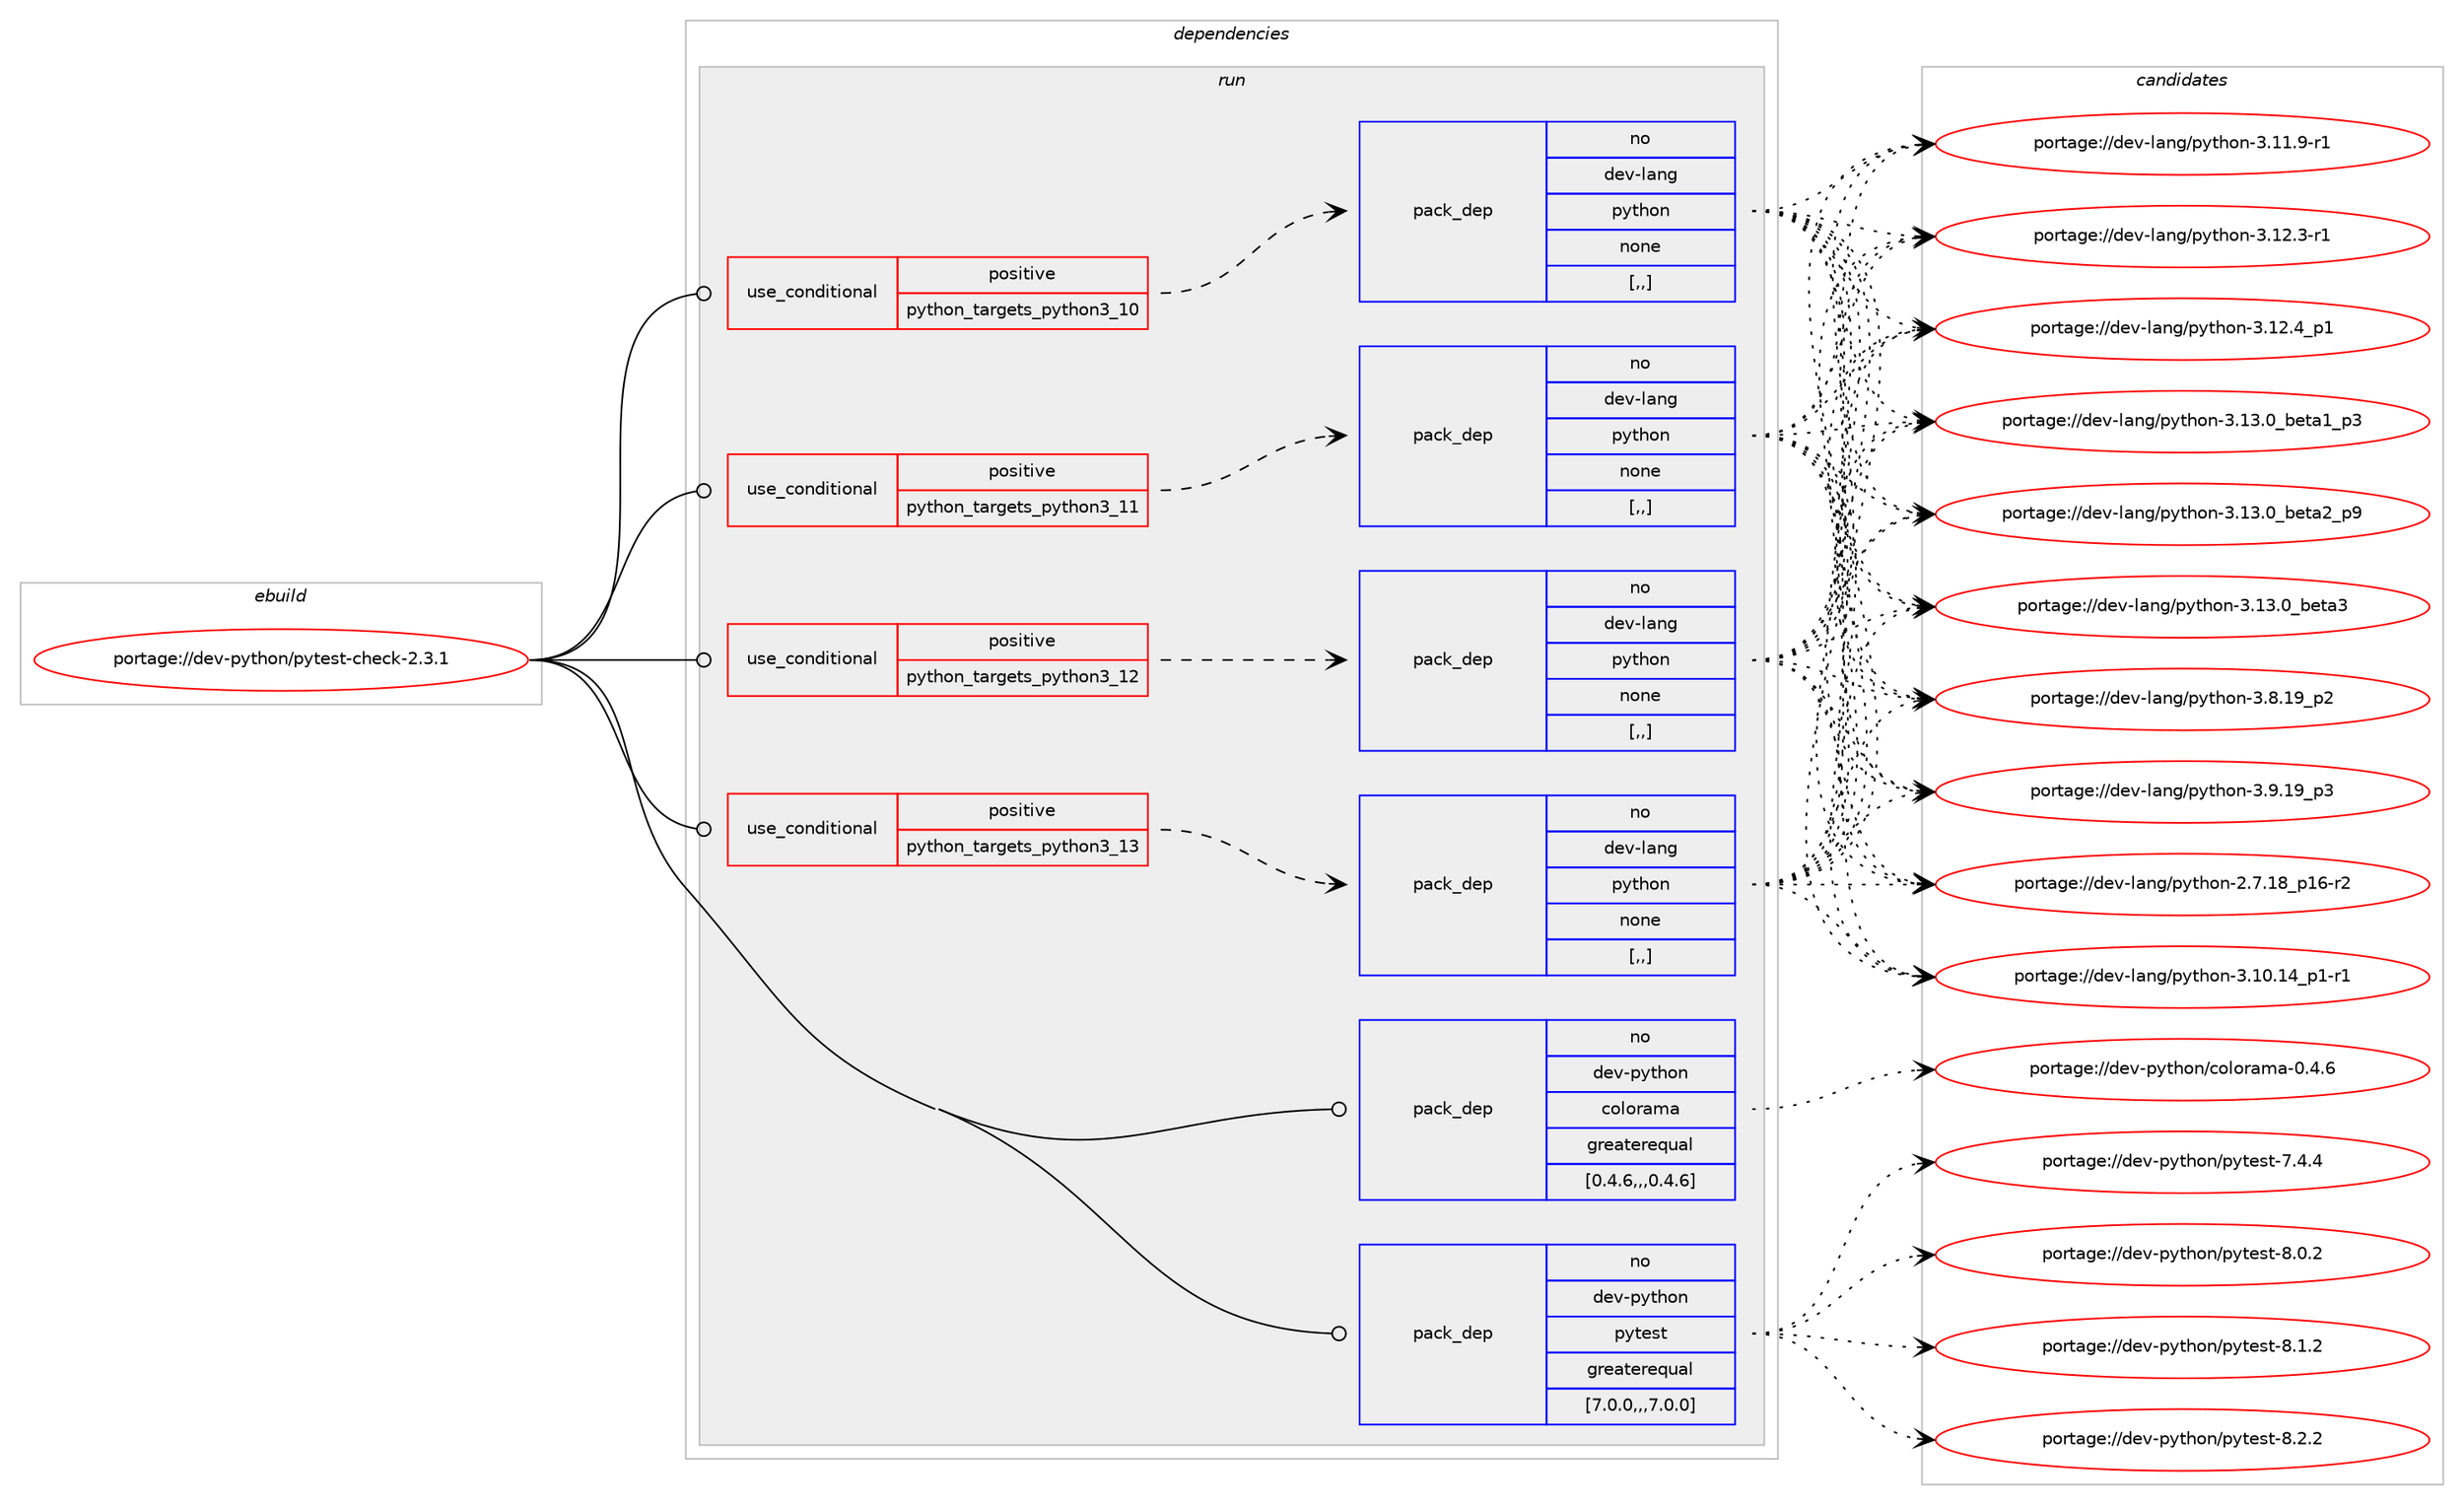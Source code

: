 digraph prolog {

# *************
# Graph options
# *************

newrank=true;
concentrate=true;
compound=true;
graph [rankdir=LR,fontname=Helvetica,fontsize=10,ranksep=1.5];#, ranksep=2.5, nodesep=0.2];
edge  [arrowhead=vee];
node  [fontname=Helvetica,fontsize=10];

# **********
# The ebuild
# **********

subgraph cluster_leftcol {
color=gray;
rank=same;
label=<<i>ebuild</i>>;
id [label="portage://dev-python/pytest-check-2.3.1", color=red, width=4, href="../dev-python/pytest-check-2.3.1.svg"];
}

# ****************
# The dependencies
# ****************

subgraph cluster_midcol {
color=gray;
label=<<i>dependencies</i>>;
subgraph cluster_compile {
fillcolor="#eeeeee";
style=filled;
label=<<i>compile</i>>;
}
subgraph cluster_compileandrun {
fillcolor="#eeeeee";
style=filled;
label=<<i>compile and run</i>>;
}
subgraph cluster_run {
fillcolor="#eeeeee";
style=filled;
label=<<i>run</i>>;
subgraph cond36668 {
dependency155025 [label=<<TABLE BORDER="0" CELLBORDER="1" CELLSPACING="0" CELLPADDING="4"><TR><TD ROWSPAN="3" CELLPADDING="10">use_conditional</TD></TR><TR><TD>positive</TD></TR><TR><TD>python_targets_python3_10</TD></TR></TABLE>>, shape=none, color=red];
subgraph pack117122 {
dependency155026 [label=<<TABLE BORDER="0" CELLBORDER="1" CELLSPACING="0" CELLPADDING="4" WIDTH="220"><TR><TD ROWSPAN="6" CELLPADDING="30">pack_dep</TD></TR><TR><TD WIDTH="110">no</TD></TR><TR><TD>dev-lang</TD></TR><TR><TD>python</TD></TR><TR><TD>none</TD></TR><TR><TD>[,,]</TD></TR></TABLE>>, shape=none, color=blue];
}
dependency155025:e -> dependency155026:w [weight=20,style="dashed",arrowhead="vee"];
}
id:e -> dependency155025:w [weight=20,style="solid",arrowhead="odot"];
subgraph cond36669 {
dependency155027 [label=<<TABLE BORDER="0" CELLBORDER="1" CELLSPACING="0" CELLPADDING="4"><TR><TD ROWSPAN="3" CELLPADDING="10">use_conditional</TD></TR><TR><TD>positive</TD></TR><TR><TD>python_targets_python3_11</TD></TR></TABLE>>, shape=none, color=red];
subgraph pack117123 {
dependency155028 [label=<<TABLE BORDER="0" CELLBORDER="1" CELLSPACING="0" CELLPADDING="4" WIDTH="220"><TR><TD ROWSPAN="6" CELLPADDING="30">pack_dep</TD></TR><TR><TD WIDTH="110">no</TD></TR><TR><TD>dev-lang</TD></TR><TR><TD>python</TD></TR><TR><TD>none</TD></TR><TR><TD>[,,]</TD></TR></TABLE>>, shape=none, color=blue];
}
dependency155027:e -> dependency155028:w [weight=20,style="dashed",arrowhead="vee"];
}
id:e -> dependency155027:w [weight=20,style="solid",arrowhead="odot"];
subgraph cond36670 {
dependency155029 [label=<<TABLE BORDER="0" CELLBORDER="1" CELLSPACING="0" CELLPADDING="4"><TR><TD ROWSPAN="3" CELLPADDING="10">use_conditional</TD></TR><TR><TD>positive</TD></TR><TR><TD>python_targets_python3_12</TD></TR></TABLE>>, shape=none, color=red];
subgraph pack117124 {
dependency155030 [label=<<TABLE BORDER="0" CELLBORDER="1" CELLSPACING="0" CELLPADDING="4" WIDTH="220"><TR><TD ROWSPAN="6" CELLPADDING="30">pack_dep</TD></TR><TR><TD WIDTH="110">no</TD></TR><TR><TD>dev-lang</TD></TR><TR><TD>python</TD></TR><TR><TD>none</TD></TR><TR><TD>[,,]</TD></TR></TABLE>>, shape=none, color=blue];
}
dependency155029:e -> dependency155030:w [weight=20,style="dashed",arrowhead="vee"];
}
id:e -> dependency155029:w [weight=20,style="solid",arrowhead="odot"];
subgraph cond36671 {
dependency155031 [label=<<TABLE BORDER="0" CELLBORDER="1" CELLSPACING="0" CELLPADDING="4"><TR><TD ROWSPAN="3" CELLPADDING="10">use_conditional</TD></TR><TR><TD>positive</TD></TR><TR><TD>python_targets_python3_13</TD></TR></TABLE>>, shape=none, color=red];
subgraph pack117125 {
dependency155032 [label=<<TABLE BORDER="0" CELLBORDER="1" CELLSPACING="0" CELLPADDING="4" WIDTH="220"><TR><TD ROWSPAN="6" CELLPADDING="30">pack_dep</TD></TR><TR><TD WIDTH="110">no</TD></TR><TR><TD>dev-lang</TD></TR><TR><TD>python</TD></TR><TR><TD>none</TD></TR><TR><TD>[,,]</TD></TR></TABLE>>, shape=none, color=blue];
}
dependency155031:e -> dependency155032:w [weight=20,style="dashed",arrowhead="vee"];
}
id:e -> dependency155031:w [weight=20,style="solid",arrowhead="odot"];
subgraph pack117126 {
dependency155033 [label=<<TABLE BORDER="0" CELLBORDER="1" CELLSPACING="0" CELLPADDING="4" WIDTH="220"><TR><TD ROWSPAN="6" CELLPADDING="30">pack_dep</TD></TR><TR><TD WIDTH="110">no</TD></TR><TR><TD>dev-python</TD></TR><TR><TD>colorama</TD></TR><TR><TD>greaterequal</TD></TR><TR><TD>[0.4.6,,,0.4.6]</TD></TR></TABLE>>, shape=none, color=blue];
}
id:e -> dependency155033:w [weight=20,style="solid",arrowhead="odot"];
subgraph pack117127 {
dependency155034 [label=<<TABLE BORDER="0" CELLBORDER="1" CELLSPACING="0" CELLPADDING="4" WIDTH="220"><TR><TD ROWSPAN="6" CELLPADDING="30">pack_dep</TD></TR><TR><TD WIDTH="110">no</TD></TR><TR><TD>dev-python</TD></TR><TR><TD>pytest</TD></TR><TR><TD>greaterequal</TD></TR><TR><TD>[7.0.0,,,7.0.0]</TD></TR></TABLE>>, shape=none, color=blue];
}
id:e -> dependency155034:w [weight=20,style="solid",arrowhead="odot"];
}
}

# **************
# The candidates
# **************

subgraph cluster_choices {
rank=same;
color=gray;
label=<<i>candidates</i>>;

subgraph choice117122 {
color=black;
nodesep=1;
choice100101118451089711010347112121116104111110455046554649569511249544511450 [label="portage://dev-lang/python-2.7.18_p16-r2", color=red, width=4,href="../dev-lang/python-2.7.18_p16-r2.svg"];
choice100101118451089711010347112121116104111110455146494846495295112494511449 [label="portage://dev-lang/python-3.10.14_p1-r1", color=red, width=4,href="../dev-lang/python-3.10.14_p1-r1.svg"];
choice100101118451089711010347112121116104111110455146494946574511449 [label="portage://dev-lang/python-3.11.9-r1", color=red, width=4,href="../dev-lang/python-3.11.9-r1.svg"];
choice100101118451089711010347112121116104111110455146495046514511449 [label="portage://dev-lang/python-3.12.3-r1", color=red, width=4,href="../dev-lang/python-3.12.3-r1.svg"];
choice100101118451089711010347112121116104111110455146495046529511249 [label="portage://dev-lang/python-3.12.4_p1", color=red, width=4,href="../dev-lang/python-3.12.4_p1.svg"];
choice10010111845108971101034711212111610411111045514649514648959810111697499511251 [label="portage://dev-lang/python-3.13.0_beta1_p3", color=red, width=4,href="../dev-lang/python-3.13.0_beta1_p3.svg"];
choice10010111845108971101034711212111610411111045514649514648959810111697509511257 [label="portage://dev-lang/python-3.13.0_beta2_p9", color=red, width=4,href="../dev-lang/python-3.13.0_beta2_p9.svg"];
choice1001011184510897110103471121211161041111104551464951464895981011169751 [label="portage://dev-lang/python-3.13.0_beta3", color=red, width=4,href="../dev-lang/python-3.13.0_beta3.svg"];
choice100101118451089711010347112121116104111110455146564649579511250 [label="portage://dev-lang/python-3.8.19_p2", color=red, width=4,href="../dev-lang/python-3.8.19_p2.svg"];
choice100101118451089711010347112121116104111110455146574649579511251 [label="portage://dev-lang/python-3.9.19_p3", color=red, width=4,href="../dev-lang/python-3.9.19_p3.svg"];
dependency155026:e -> choice100101118451089711010347112121116104111110455046554649569511249544511450:w [style=dotted,weight="100"];
dependency155026:e -> choice100101118451089711010347112121116104111110455146494846495295112494511449:w [style=dotted,weight="100"];
dependency155026:e -> choice100101118451089711010347112121116104111110455146494946574511449:w [style=dotted,weight="100"];
dependency155026:e -> choice100101118451089711010347112121116104111110455146495046514511449:w [style=dotted,weight="100"];
dependency155026:e -> choice100101118451089711010347112121116104111110455146495046529511249:w [style=dotted,weight="100"];
dependency155026:e -> choice10010111845108971101034711212111610411111045514649514648959810111697499511251:w [style=dotted,weight="100"];
dependency155026:e -> choice10010111845108971101034711212111610411111045514649514648959810111697509511257:w [style=dotted,weight="100"];
dependency155026:e -> choice1001011184510897110103471121211161041111104551464951464895981011169751:w [style=dotted,weight="100"];
dependency155026:e -> choice100101118451089711010347112121116104111110455146564649579511250:w [style=dotted,weight="100"];
dependency155026:e -> choice100101118451089711010347112121116104111110455146574649579511251:w [style=dotted,weight="100"];
}
subgraph choice117123 {
color=black;
nodesep=1;
choice100101118451089711010347112121116104111110455046554649569511249544511450 [label="portage://dev-lang/python-2.7.18_p16-r2", color=red, width=4,href="../dev-lang/python-2.7.18_p16-r2.svg"];
choice100101118451089711010347112121116104111110455146494846495295112494511449 [label="portage://dev-lang/python-3.10.14_p1-r1", color=red, width=4,href="../dev-lang/python-3.10.14_p1-r1.svg"];
choice100101118451089711010347112121116104111110455146494946574511449 [label="portage://dev-lang/python-3.11.9-r1", color=red, width=4,href="../dev-lang/python-3.11.9-r1.svg"];
choice100101118451089711010347112121116104111110455146495046514511449 [label="portage://dev-lang/python-3.12.3-r1", color=red, width=4,href="../dev-lang/python-3.12.3-r1.svg"];
choice100101118451089711010347112121116104111110455146495046529511249 [label="portage://dev-lang/python-3.12.4_p1", color=red, width=4,href="../dev-lang/python-3.12.4_p1.svg"];
choice10010111845108971101034711212111610411111045514649514648959810111697499511251 [label="portage://dev-lang/python-3.13.0_beta1_p3", color=red, width=4,href="../dev-lang/python-3.13.0_beta1_p3.svg"];
choice10010111845108971101034711212111610411111045514649514648959810111697509511257 [label="portage://dev-lang/python-3.13.0_beta2_p9", color=red, width=4,href="../dev-lang/python-3.13.0_beta2_p9.svg"];
choice1001011184510897110103471121211161041111104551464951464895981011169751 [label="portage://dev-lang/python-3.13.0_beta3", color=red, width=4,href="../dev-lang/python-3.13.0_beta3.svg"];
choice100101118451089711010347112121116104111110455146564649579511250 [label="portage://dev-lang/python-3.8.19_p2", color=red, width=4,href="../dev-lang/python-3.8.19_p2.svg"];
choice100101118451089711010347112121116104111110455146574649579511251 [label="portage://dev-lang/python-3.9.19_p3", color=red, width=4,href="../dev-lang/python-3.9.19_p3.svg"];
dependency155028:e -> choice100101118451089711010347112121116104111110455046554649569511249544511450:w [style=dotted,weight="100"];
dependency155028:e -> choice100101118451089711010347112121116104111110455146494846495295112494511449:w [style=dotted,weight="100"];
dependency155028:e -> choice100101118451089711010347112121116104111110455146494946574511449:w [style=dotted,weight="100"];
dependency155028:e -> choice100101118451089711010347112121116104111110455146495046514511449:w [style=dotted,weight="100"];
dependency155028:e -> choice100101118451089711010347112121116104111110455146495046529511249:w [style=dotted,weight="100"];
dependency155028:e -> choice10010111845108971101034711212111610411111045514649514648959810111697499511251:w [style=dotted,weight="100"];
dependency155028:e -> choice10010111845108971101034711212111610411111045514649514648959810111697509511257:w [style=dotted,weight="100"];
dependency155028:e -> choice1001011184510897110103471121211161041111104551464951464895981011169751:w [style=dotted,weight="100"];
dependency155028:e -> choice100101118451089711010347112121116104111110455146564649579511250:w [style=dotted,weight="100"];
dependency155028:e -> choice100101118451089711010347112121116104111110455146574649579511251:w [style=dotted,weight="100"];
}
subgraph choice117124 {
color=black;
nodesep=1;
choice100101118451089711010347112121116104111110455046554649569511249544511450 [label="portage://dev-lang/python-2.7.18_p16-r2", color=red, width=4,href="../dev-lang/python-2.7.18_p16-r2.svg"];
choice100101118451089711010347112121116104111110455146494846495295112494511449 [label="portage://dev-lang/python-3.10.14_p1-r1", color=red, width=4,href="../dev-lang/python-3.10.14_p1-r1.svg"];
choice100101118451089711010347112121116104111110455146494946574511449 [label="portage://dev-lang/python-3.11.9-r1", color=red, width=4,href="../dev-lang/python-3.11.9-r1.svg"];
choice100101118451089711010347112121116104111110455146495046514511449 [label="portage://dev-lang/python-3.12.3-r1", color=red, width=4,href="../dev-lang/python-3.12.3-r1.svg"];
choice100101118451089711010347112121116104111110455146495046529511249 [label="portage://dev-lang/python-3.12.4_p1", color=red, width=4,href="../dev-lang/python-3.12.4_p1.svg"];
choice10010111845108971101034711212111610411111045514649514648959810111697499511251 [label="portage://dev-lang/python-3.13.0_beta1_p3", color=red, width=4,href="../dev-lang/python-3.13.0_beta1_p3.svg"];
choice10010111845108971101034711212111610411111045514649514648959810111697509511257 [label="portage://dev-lang/python-3.13.0_beta2_p9", color=red, width=4,href="../dev-lang/python-3.13.0_beta2_p9.svg"];
choice1001011184510897110103471121211161041111104551464951464895981011169751 [label="portage://dev-lang/python-3.13.0_beta3", color=red, width=4,href="../dev-lang/python-3.13.0_beta3.svg"];
choice100101118451089711010347112121116104111110455146564649579511250 [label="portage://dev-lang/python-3.8.19_p2", color=red, width=4,href="../dev-lang/python-3.8.19_p2.svg"];
choice100101118451089711010347112121116104111110455146574649579511251 [label="portage://dev-lang/python-3.9.19_p3", color=red, width=4,href="../dev-lang/python-3.9.19_p3.svg"];
dependency155030:e -> choice100101118451089711010347112121116104111110455046554649569511249544511450:w [style=dotted,weight="100"];
dependency155030:e -> choice100101118451089711010347112121116104111110455146494846495295112494511449:w [style=dotted,weight="100"];
dependency155030:e -> choice100101118451089711010347112121116104111110455146494946574511449:w [style=dotted,weight="100"];
dependency155030:e -> choice100101118451089711010347112121116104111110455146495046514511449:w [style=dotted,weight="100"];
dependency155030:e -> choice100101118451089711010347112121116104111110455146495046529511249:w [style=dotted,weight="100"];
dependency155030:e -> choice10010111845108971101034711212111610411111045514649514648959810111697499511251:w [style=dotted,weight="100"];
dependency155030:e -> choice10010111845108971101034711212111610411111045514649514648959810111697509511257:w [style=dotted,weight="100"];
dependency155030:e -> choice1001011184510897110103471121211161041111104551464951464895981011169751:w [style=dotted,weight="100"];
dependency155030:e -> choice100101118451089711010347112121116104111110455146564649579511250:w [style=dotted,weight="100"];
dependency155030:e -> choice100101118451089711010347112121116104111110455146574649579511251:w [style=dotted,weight="100"];
}
subgraph choice117125 {
color=black;
nodesep=1;
choice100101118451089711010347112121116104111110455046554649569511249544511450 [label="portage://dev-lang/python-2.7.18_p16-r2", color=red, width=4,href="../dev-lang/python-2.7.18_p16-r2.svg"];
choice100101118451089711010347112121116104111110455146494846495295112494511449 [label="portage://dev-lang/python-3.10.14_p1-r1", color=red, width=4,href="../dev-lang/python-3.10.14_p1-r1.svg"];
choice100101118451089711010347112121116104111110455146494946574511449 [label="portage://dev-lang/python-3.11.9-r1", color=red, width=4,href="../dev-lang/python-3.11.9-r1.svg"];
choice100101118451089711010347112121116104111110455146495046514511449 [label="portage://dev-lang/python-3.12.3-r1", color=red, width=4,href="../dev-lang/python-3.12.3-r1.svg"];
choice100101118451089711010347112121116104111110455146495046529511249 [label="portage://dev-lang/python-3.12.4_p1", color=red, width=4,href="../dev-lang/python-3.12.4_p1.svg"];
choice10010111845108971101034711212111610411111045514649514648959810111697499511251 [label="portage://dev-lang/python-3.13.0_beta1_p3", color=red, width=4,href="../dev-lang/python-3.13.0_beta1_p3.svg"];
choice10010111845108971101034711212111610411111045514649514648959810111697509511257 [label="portage://dev-lang/python-3.13.0_beta2_p9", color=red, width=4,href="../dev-lang/python-3.13.0_beta2_p9.svg"];
choice1001011184510897110103471121211161041111104551464951464895981011169751 [label="portage://dev-lang/python-3.13.0_beta3", color=red, width=4,href="../dev-lang/python-3.13.0_beta3.svg"];
choice100101118451089711010347112121116104111110455146564649579511250 [label="portage://dev-lang/python-3.8.19_p2", color=red, width=4,href="../dev-lang/python-3.8.19_p2.svg"];
choice100101118451089711010347112121116104111110455146574649579511251 [label="portage://dev-lang/python-3.9.19_p3", color=red, width=4,href="../dev-lang/python-3.9.19_p3.svg"];
dependency155032:e -> choice100101118451089711010347112121116104111110455046554649569511249544511450:w [style=dotted,weight="100"];
dependency155032:e -> choice100101118451089711010347112121116104111110455146494846495295112494511449:w [style=dotted,weight="100"];
dependency155032:e -> choice100101118451089711010347112121116104111110455146494946574511449:w [style=dotted,weight="100"];
dependency155032:e -> choice100101118451089711010347112121116104111110455146495046514511449:w [style=dotted,weight="100"];
dependency155032:e -> choice100101118451089711010347112121116104111110455146495046529511249:w [style=dotted,weight="100"];
dependency155032:e -> choice10010111845108971101034711212111610411111045514649514648959810111697499511251:w [style=dotted,weight="100"];
dependency155032:e -> choice10010111845108971101034711212111610411111045514649514648959810111697509511257:w [style=dotted,weight="100"];
dependency155032:e -> choice1001011184510897110103471121211161041111104551464951464895981011169751:w [style=dotted,weight="100"];
dependency155032:e -> choice100101118451089711010347112121116104111110455146564649579511250:w [style=dotted,weight="100"];
dependency155032:e -> choice100101118451089711010347112121116104111110455146574649579511251:w [style=dotted,weight="100"];
}
subgraph choice117126 {
color=black;
nodesep=1;
choice1001011184511212111610411111047991111081111149710997454846524654 [label="portage://dev-python/colorama-0.4.6", color=red, width=4,href="../dev-python/colorama-0.4.6.svg"];
dependency155033:e -> choice1001011184511212111610411111047991111081111149710997454846524654:w [style=dotted,weight="100"];
}
subgraph choice117127 {
color=black;
nodesep=1;
choice1001011184511212111610411111047112121116101115116455546524652 [label="portage://dev-python/pytest-7.4.4", color=red, width=4,href="../dev-python/pytest-7.4.4.svg"];
choice1001011184511212111610411111047112121116101115116455646484650 [label="portage://dev-python/pytest-8.0.2", color=red, width=4,href="../dev-python/pytest-8.0.2.svg"];
choice1001011184511212111610411111047112121116101115116455646494650 [label="portage://dev-python/pytest-8.1.2", color=red, width=4,href="../dev-python/pytest-8.1.2.svg"];
choice1001011184511212111610411111047112121116101115116455646504650 [label="portage://dev-python/pytest-8.2.2", color=red, width=4,href="../dev-python/pytest-8.2.2.svg"];
dependency155034:e -> choice1001011184511212111610411111047112121116101115116455546524652:w [style=dotted,weight="100"];
dependency155034:e -> choice1001011184511212111610411111047112121116101115116455646484650:w [style=dotted,weight="100"];
dependency155034:e -> choice1001011184511212111610411111047112121116101115116455646494650:w [style=dotted,weight="100"];
dependency155034:e -> choice1001011184511212111610411111047112121116101115116455646504650:w [style=dotted,weight="100"];
}
}

}
